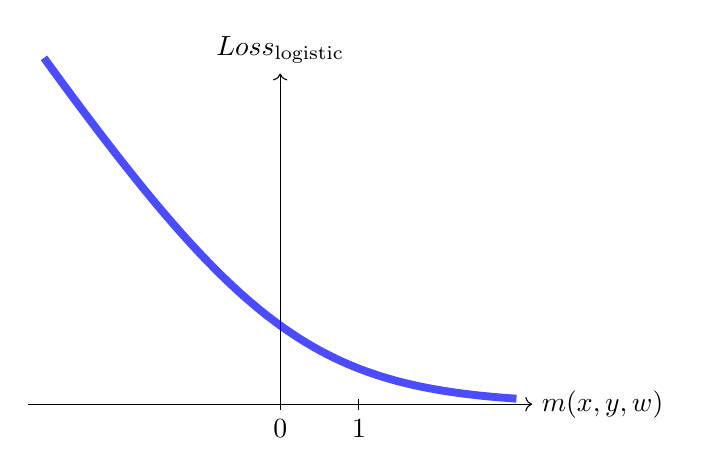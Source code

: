 \begin{tikzpicture}
  \draw[->] (-3.2, 0) -- (3.2, 0) node[right] {$m(x,y,w)$};
  \draw[->] (0, 0) -- (0, 4.2) node[above] {$Loss_\text{logistic}$};
  \draw[shift={(0,0)}] (0pt,2pt) -- (0pt,-2pt) node[below] {$0$};
  \draw[shift={(1,0)}] (0pt,2pt) -- (0pt,-2pt) node[below] {$1$};
  \draw[line width=1mm, draw opacity=0.7, domain=-3:3, smooth, variable=\x, blue] plot ({\x}, {log2(1+e^-\x)});
\end{tikzpicture}
